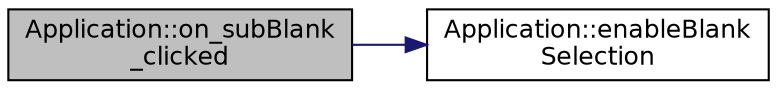 digraph "Application::on_subBlank_clicked"
{
 // INTERACTIVE_SVG=YES
  edge [fontname="Helvetica",fontsize="12",labelfontname="Helvetica",labelfontsize="12"];
  node [fontname="Helvetica",fontsize="12",shape=record];
  rankdir="LR";
  Node1 [label="Application::on_subBlank\l_clicked",height=0.2,width=0.4,color="black", fillcolor="grey75", style="filled" fontcolor="black"];
  Node1 -> Node2 [color="midnightblue",fontsize="12",style="solid",fontname="Helvetica"];
  Node2 [label="Application::enableBlank\lSelection",height=0.2,width=0.4,color="black", fillcolor="white", style="filled",URL="$a00001.html#af1a3139068c68f5c60a488f4a8af4a77"];
}
